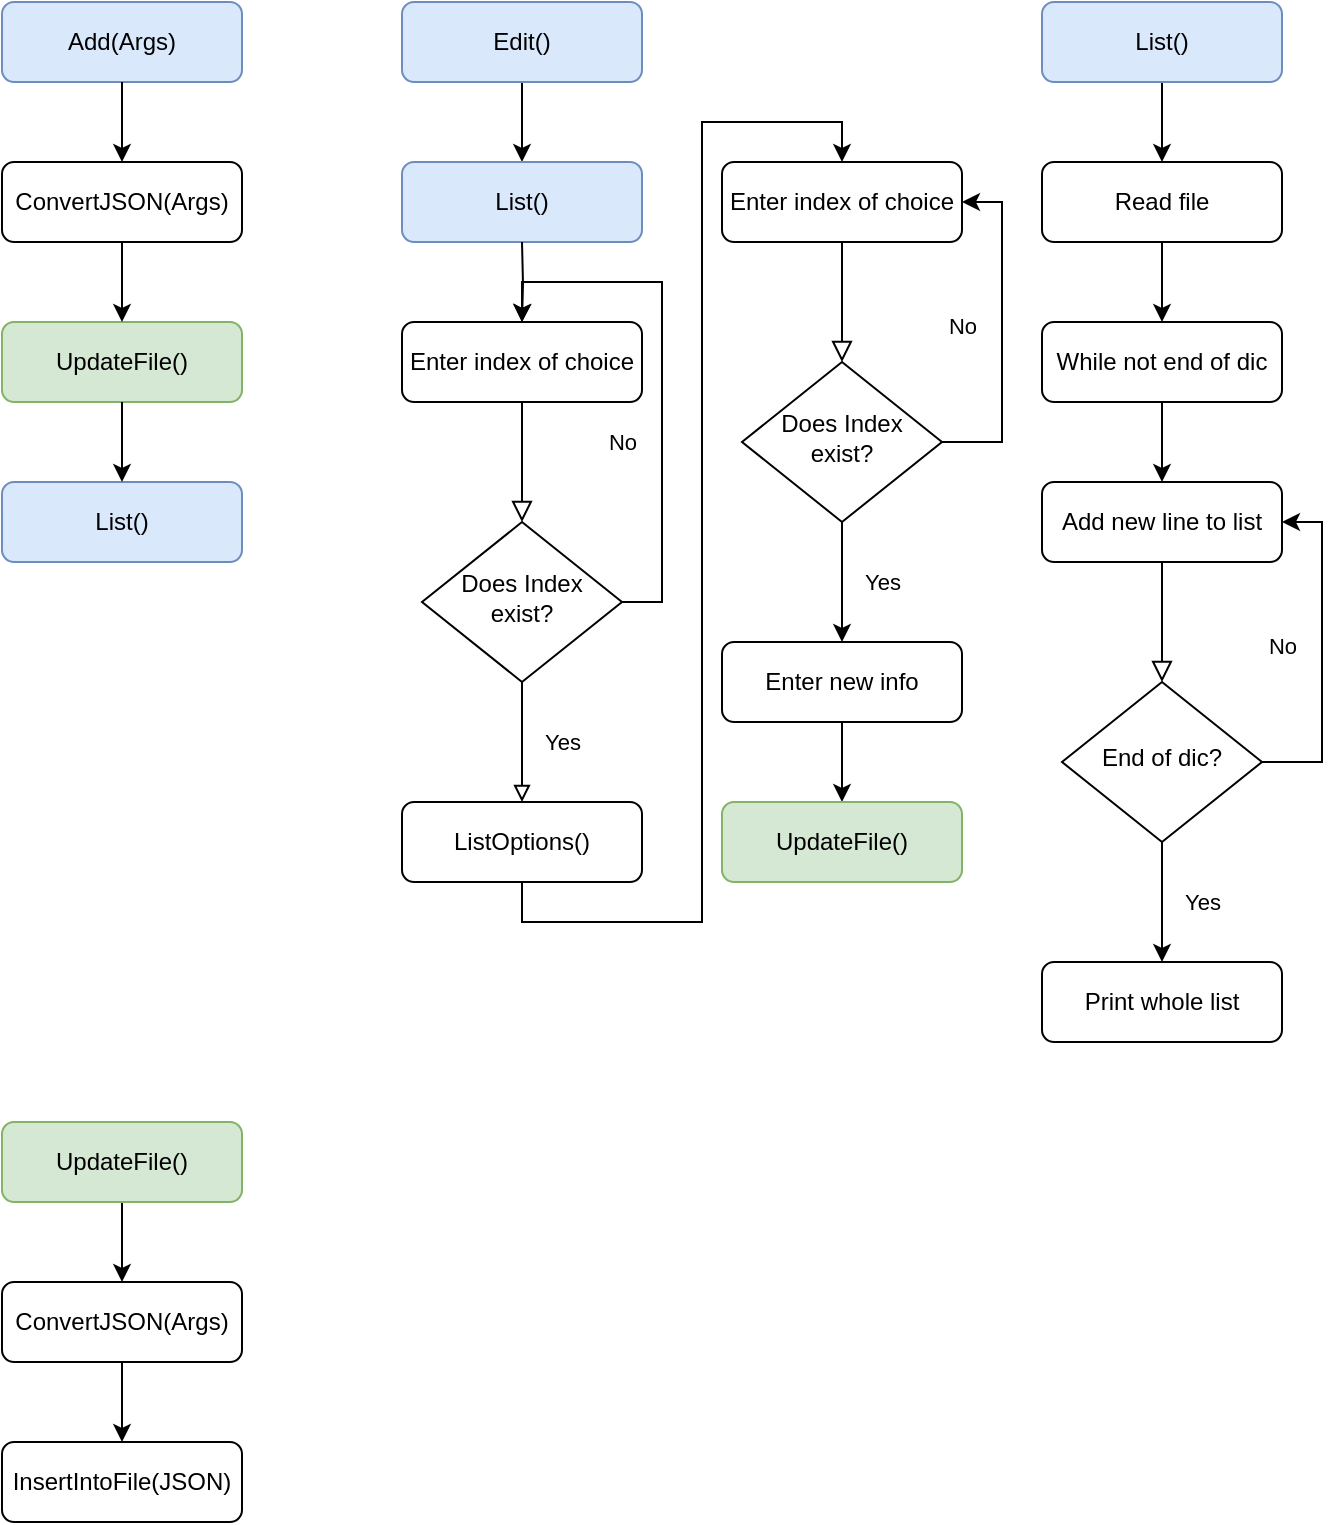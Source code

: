 <mxfile version="14.7.0" type="device"><diagram id="C5RBs43oDa-KdzZeNtuy" name="Page-1"><mxGraphModel dx="1422" dy="766" grid="1" gridSize="10" guides="1" tooltips="1" connect="1" arrows="1" fold="1" page="1" pageScale="1" pageWidth="2336" pageHeight="1654" math="0" shadow="0"><root><mxCell id="WIyWlLk6GJQsqaUBKTNV-0"/><mxCell id="WIyWlLk6GJQsqaUBKTNV-1" parent="WIyWlLk6GJQsqaUBKTNV-0"/><mxCell id="WIyWlLk6GJQsqaUBKTNV-3" value="Add(Args)" style="rounded=1;whiteSpace=wrap;html=1;fontSize=12;glass=0;strokeWidth=1;shadow=0;fillColor=#dae8fc;strokeColor=#6c8ebf;" parent="WIyWlLk6GJQsqaUBKTNV-1" vertex="1"><mxGeometry x="40" y="40" width="120" height="40" as="geometry"/></mxCell><mxCell id="WIyWlLk6GJQsqaUBKTNV-11" value="ConvertJSON(Args)" style="rounded=1;whiteSpace=wrap;html=1;fontSize=12;glass=0;strokeWidth=1;shadow=0;" parent="WIyWlLk6GJQsqaUBKTNV-1" vertex="1"><mxGeometry x="40" y="120" width="120" height="40" as="geometry"/></mxCell><mxCell id="5UNBftt_bfi8ethQb_bW-0" value="" style="rounded=0;html=1;jettySize=auto;orthogonalLoop=1;fontSize=11;endArrow=classic;endFill=1;endSize=6;strokeWidth=1;shadow=0;labelBackgroundColor=none;edgeStyle=orthogonalEdgeStyle;entryX=0.5;entryY=0;entryDx=0;entryDy=0;" edge="1" parent="WIyWlLk6GJQsqaUBKTNV-1" source="5UNBftt_bfi8ethQb_bW-1" target="5UNBftt_bfi8ethQb_bW-16"><mxGeometry relative="1" as="geometry"/></mxCell><mxCell id="5UNBftt_bfi8ethQb_bW-1" value="Edit()" style="rounded=1;whiteSpace=wrap;html=1;fontSize=12;glass=0;strokeWidth=1;shadow=0;fillColor=#dae8fc;strokeColor=#6c8ebf;" vertex="1" parent="WIyWlLk6GJQsqaUBKTNV-1"><mxGeometry x="240" y="40" width="120" height="40" as="geometry"/></mxCell><mxCell id="5UNBftt_bfi8ethQb_bW-2" value="Yes" style="rounded=0;html=1;jettySize=auto;orthogonalLoop=1;fontSize=11;endArrow=block;endFill=0;endSize=6;strokeWidth=1;shadow=0;labelBackgroundColor=none;edgeStyle=orthogonalEdgeStyle;" edge="1" parent="WIyWlLk6GJQsqaUBKTNV-1" source="5UNBftt_bfi8ethQb_bW-4"><mxGeometry y="20" relative="1" as="geometry"><mxPoint as="offset"/><mxPoint x="300.0" y="440" as="targetPoint"/></mxGeometry></mxCell><mxCell id="5UNBftt_bfi8ethQb_bW-4" value="Does Index exist?" style="rhombus;whiteSpace=wrap;html=1;shadow=0;fontFamily=Helvetica;fontSize=12;align=center;strokeWidth=1;spacing=6;spacingTop=-4;" vertex="1" parent="WIyWlLk6GJQsqaUBKTNV-1"><mxGeometry x="250" y="300" width="100" height="80" as="geometry"/></mxCell><mxCell id="5UNBftt_bfi8ethQb_bW-5" value="Enter index of choice" style="rounded=1;whiteSpace=wrap;html=1;fontSize=12;glass=0;strokeWidth=1;shadow=0;" vertex="1" parent="WIyWlLk6GJQsqaUBKTNV-1"><mxGeometry x="240" y="200" width="120" height="40" as="geometry"/></mxCell><mxCell id="5UNBftt_bfi8ethQb_bW-16" value="List()" style="rounded=1;whiteSpace=wrap;html=1;fontSize=12;glass=0;strokeWidth=1;shadow=0;fillColor=#dae8fc;strokeColor=#6c8ebf;" vertex="1" parent="WIyWlLk6GJQsqaUBKTNV-1"><mxGeometry x="240" y="120" width="120" height="40" as="geometry"/></mxCell><mxCell id="5UNBftt_bfi8ethQb_bW-18" value="" style="rounded=0;html=1;jettySize=auto;orthogonalLoop=1;fontSize=11;endArrow=classic;endFill=1;endSize=6;strokeWidth=1;shadow=0;labelBackgroundColor=none;edgeStyle=orthogonalEdgeStyle;entryX=0.5;entryY=0;entryDx=0;entryDy=0;" edge="1" parent="WIyWlLk6GJQsqaUBKTNV-1" target="5UNBftt_bfi8ethQb_bW-5"><mxGeometry relative="1" as="geometry"><mxPoint x="300" y="160" as="sourcePoint"/><mxPoint x="310" y="130" as="targetPoint"/></mxGeometry></mxCell><mxCell id="5UNBftt_bfi8ethQb_bW-19" value="" style="rounded=0;html=1;jettySize=auto;orthogonalLoop=1;fontSize=11;endArrow=block;endFill=0;endSize=8;strokeWidth=1;shadow=0;labelBackgroundColor=none;edgeStyle=orthogonalEdgeStyle;entryX=0.5;entryY=0;entryDx=0;entryDy=0;exitX=0.5;exitY=1;exitDx=0;exitDy=0;" edge="1" parent="WIyWlLk6GJQsqaUBKTNV-1" source="5UNBftt_bfi8ethQb_bW-5" target="5UNBftt_bfi8ethQb_bW-4"><mxGeometry relative="1" as="geometry"><mxPoint x="310" y="170" as="sourcePoint"/><mxPoint x="310" y="210" as="targetPoint"/></mxGeometry></mxCell><mxCell id="5UNBftt_bfi8ethQb_bW-20" value="No" style="rounded=0;html=1;jettySize=auto;orthogonalLoop=1;fontSize=11;endArrow=classic;endFill=1;endSize=6;strokeWidth=1;shadow=0;labelBackgroundColor=none;edgeStyle=orthogonalEdgeStyle;exitX=1;exitY=0.5;exitDx=0;exitDy=0;entryX=0.5;entryY=0;entryDx=0;entryDy=0;" edge="1" parent="WIyWlLk6GJQsqaUBKTNV-1" source="5UNBftt_bfi8ethQb_bW-4" target="5UNBftt_bfi8ethQb_bW-5"><mxGeometry x="-0.259" y="20" relative="1" as="geometry"><mxPoint as="offset"/><mxPoint x="310.0" y="390" as="sourcePoint"/><mxPoint x="310.0" y="450" as="targetPoint"/><Array as="points"><mxPoint x="370" y="340"/><mxPoint x="370" y="180"/><mxPoint x="300" y="180"/></Array></mxGeometry></mxCell><mxCell id="5UNBftt_bfi8ethQb_bW-21" value="ListOptions()" style="rounded=1;whiteSpace=wrap;html=1;fontSize=12;glass=0;strokeWidth=1;shadow=0;" vertex="1" parent="WIyWlLk6GJQsqaUBKTNV-1"><mxGeometry x="240" y="440" width="120" height="40" as="geometry"/></mxCell><mxCell id="5UNBftt_bfi8ethQb_bW-22" value="Yes" style="rounded=0;html=1;jettySize=auto;orthogonalLoop=1;fontSize=11;endArrow=classic;endFill=1;endSize=6;strokeWidth=1;shadow=0;labelBackgroundColor=none;edgeStyle=orthogonalEdgeStyle;entryX=0.5;entryY=0;entryDx=0;entryDy=0;" edge="1" parent="WIyWlLk6GJQsqaUBKTNV-1" source="5UNBftt_bfi8ethQb_bW-23" target="5UNBftt_bfi8ethQb_bW-28"><mxGeometry y="20" relative="1" as="geometry"><mxPoint as="offset"/><mxPoint x="460" y="360" as="targetPoint"/></mxGeometry></mxCell><mxCell id="5UNBftt_bfi8ethQb_bW-23" value="Does Index exist?" style="rhombus;whiteSpace=wrap;html=1;shadow=0;fontFamily=Helvetica;fontSize=12;align=center;strokeWidth=1;spacing=6;spacingTop=-4;" vertex="1" parent="WIyWlLk6GJQsqaUBKTNV-1"><mxGeometry x="410" y="220" width="100" height="80" as="geometry"/></mxCell><mxCell id="5UNBftt_bfi8ethQb_bW-24" value="Enter index of choice" style="rounded=1;whiteSpace=wrap;html=1;fontSize=12;glass=0;strokeWidth=1;shadow=0;" vertex="1" parent="WIyWlLk6GJQsqaUBKTNV-1"><mxGeometry x="400" y="120" width="120" height="40" as="geometry"/></mxCell><mxCell id="5UNBftt_bfi8ethQb_bW-25" value="" style="rounded=0;html=1;jettySize=auto;orthogonalLoop=1;fontSize=11;endArrow=classic;endFill=1;endSize=6;strokeWidth=1;shadow=0;labelBackgroundColor=none;edgeStyle=orthogonalEdgeStyle;entryX=0.5;entryY=0;entryDx=0;entryDy=0;exitX=0.5;exitY=1;exitDx=0;exitDy=0;" edge="1" parent="WIyWlLk6GJQsqaUBKTNV-1" target="5UNBftt_bfi8ethQb_bW-24" source="5UNBftt_bfi8ethQb_bW-21"><mxGeometry relative="1" as="geometry"><mxPoint x="300" y="480" as="sourcePoint"/><mxPoint x="310" y="450" as="targetPoint"/><Array as="points"><mxPoint x="300" y="500"/><mxPoint x="390" y="500"/><mxPoint x="390" y="100"/><mxPoint x="460" y="100"/></Array></mxGeometry></mxCell><mxCell id="5UNBftt_bfi8ethQb_bW-26" value="" style="rounded=0;html=1;jettySize=auto;orthogonalLoop=1;fontSize=11;endArrow=block;endFill=0;endSize=8;strokeWidth=1;shadow=0;labelBackgroundColor=none;edgeStyle=orthogonalEdgeStyle;entryX=0.5;entryY=0;entryDx=0;entryDy=0;exitX=0.5;exitY=1;exitDx=0;exitDy=0;" edge="1" parent="WIyWlLk6GJQsqaUBKTNV-1" source="5UNBftt_bfi8ethQb_bW-24" target="5UNBftt_bfi8ethQb_bW-23"><mxGeometry relative="1" as="geometry"><mxPoint x="470" y="90" as="sourcePoint"/><mxPoint x="470" y="130" as="targetPoint"/></mxGeometry></mxCell><mxCell id="5UNBftt_bfi8ethQb_bW-27" value="No" style="rounded=0;html=1;jettySize=auto;orthogonalLoop=1;fontSize=11;endArrow=classic;endFill=1;endSize=6;strokeWidth=1;shadow=0;labelBackgroundColor=none;edgeStyle=orthogonalEdgeStyle;exitX=1;exitY=0.5;exitDx=0;exitDy=0;entryX=1;entryY=0.5;entryDx=0;entryDy=0;" edge="1" parent="WIyWlLk6GJQsqaUBKTNV-1" source="5UNBftt_bfi8ethQb_bW-23" target="5UNBftt_bfi8ethQb_bW-24"><mxGeometry x="0.044" y="20" relative="1" as="geometry"><mxPoint as="offset"/><mxPoint x="470.0" y="310" as="sourcePoint"/><mxPoint x="470.0" y="370" as="targetPoint"/><Array as="points"><mxPoint x="540" y="260"/><mxPoint x="540" y="140"/></Array></mxGeometry></mxCell><mxCell id="5UNBftt_bfi8ethQb_bW-28" value="Enter new info" style="rounded=1;whiteSpace=wrap;html=1;fontSize=12;glass=0;strokeWidth=1;shadow=0;" vertex="1" parent="WIyWlLk6GJQsqaUBKTNV-1"><mxGeometry x="400" y="360" width="120" height="40" as="geometry"/></mxCell><mxCell id="5UNBftt_bfi8ethQb_bW-35" value="" style="rounded=0;html=1;jettySize=auto;orthogonalLoop=1;fontSize=11;endArrow=classic;endFill=1;endSize=6;strokeWidth=1;shadow=0;labelBackgroundColor=none;edgeStyle=orthogonalEdgeStyle;entryX=0.5;entryY=0;entryDx=0;entryDy=0;exitX=0.5;exitY=1;exitDx=0;exitDy=0;" edge="1" parent="WIyWlLk6GJQsqaUBKTNV-1" source="5UNBftt_bfi8ethQb_bW-28" target="5UNBftt_bfi8ethQb_bW-54"><mxGeometry relative="1" as="geometry"><mxPoint x="470" y="90" as="sourcePoint"/><mxPoint x="460" y="440" as="targetPoint"/></mxGeometry></mxCell><mxCell id="5UNBftt_bfi8ethQb_bW-38" value="" style="edgeStyle=orthogonalEdgeStyle;rounded=0;orthogonalLoop=1;jettySize=auto;html=1;" edge="1" parent="WIyWlLk6GJQsqaUBKTNV-1" source="5UNBftt_bfi8ethQb_bW-36" target="5UNBftt_bfi8ethQb_bW-37"><mxGeometry relative="1" as="geometry"/></mxCell><mxCell id="5UNBftt_bfi8ethQb_bW-36" value="UpdateFile()" style="rounded=1;whiteSpace=wrap;html=1;fontSize=12;glass=0;strokeWidth=1;shadow=0;fillColor=#d5e8d4;strokeColor=#82b366;" vertex="1" parent="WIyWlLk6GJQsqaUBKTNV-1"><mxGeometry x="40" y="600" width="120" height="40" as="geometry"/></mxCell><mxCell id="5UNBftt_bfi8ethQb_bW-51" value="" style="edgeStyle=orthogonalEdgeStyle;rounded=0;orthogonalLoop=1;jettySize=auto;html=1;entryX=0.5;entryY=0;entryDx=0;entryDy=0;" edge="1" parent="WIyWlLk6GJQsqaUBKTNV-1" source="5UNBftt_bfi8ethQb_bW-37" target="5UNBftt_bfi8ethQb_bW-50"><mxGeometry relative="1" as="geometry"/></mxCell><mxCell id="5UNBftt_bfi8ethQb_bW-37" value="ConvertJSON(Args)" style="whiteSpace=wrap;html=1;rounded=1;shadow=0;strokeWidth=1;glass=0;" vertex="1" parent="WIyWlLk6GJQsqaUBKTNV-1"><mxGeometry x="40" y="680" width="120" height="40" as="geometry"/></mxCell><mxCell id="5UNBftt_bfi8ethQb_bW-39" value="UpdateFile()" style="rounded=1;whiteSpace=wrap;html=1;fontSize=12;glass=0;strokeWidth=1;shadow=0;fillColor=#d5e8d4;strokeColor=#82b366;" vertex="1" parent="WIyWlLk6GJQsqaUBKTNV-1"><mxGeometry x="40" y="200" width="120" height="40" as="geometry"/></mxCell><mxCell id="5UNBftt_bfi8ethQb_bW-42" value="" style="edgeStyle=orthogonalEdgeStyle;rounded=0;orthogonalLoop=1;jettySize=auto;html=1;exitX=0.5;exitY=1;exitDx=0;exitDy=0;" edge="1" parent="WIyWlLk6GJQsqaUBKTNV-1" source="WIyWlLk6GJQsqaUBKTNV-3"><mxGeometry relative="1" as="geometry"><mxPoint x="99.58" y="80" as="sourcePoint"/><mxPoint x="100" y="120" as="targetPoint"/></mxGeometry></mxCell><mxCell id="5UNBftt_bfi8ethQb_bW-43" value="" style="edgeStyle=orthogonalEdgeStyle;rounded=0;orthogonalLoop=1;jettySize=auto;html=1;exitX=0.5;exitY=1;exitDx=0;exitDy=0;entryX=0.5;entryY=0;entryDx=0;entryDy=0;" edge="1" parent="WIyWlLk6GJQsqaUBKTNV-1" source="WIyWlLk6GJQsqaUBKTNV-11" target="5UNBftt_bfi8ethQb_bW-39"><mxGeometry relative="1" as="geometry"><mxPoint x="110" y="90" as="sourcePoint"/><mxPoint x="110" y="130" as="targetPoint"/></mxGeometry></mxCell><mxCell id="5UNBftt_bfi8ethQb_bW-50" value="InsertIntoFile(JSON)" style="whiteSpace=wrap;html=1;rounded=1;shadow=0;strokeWidth=1;glass=0;" vertex="1" parent="WIyWlLk6GJQsqaUBKTNV-1"><mxGeometry x="40" y="760" width="120" height="40" as="geometry"/></mxCell><mxCell id="5UNBftt_bfi8ethQb_bW-52" value="List()" style="rounded=1;whiteSpace=wrap;html=1;fontSize=12;glass=0;strokeWidth=1;shadow=0;fillColor=#dae8fc;strokeColor=#6c8ebf;" vertex="1" parent="WIyWlLk6GJQsqaUBKTNV-1"><mxGeometry x="40" y="280" width="120" height="40" as="geometry"/></mxCell><mxCell id="5UNBftt_bfi8ethQb_bW-53" value="" style="edgeStyle=orthogonalEdgeStyle;rounded=0;orthogonalLoop=1;jettySize=auto;html=1;exitX=0.5;exitY=1;exitDx=0;exitDy=0;entryX=0.5;entryY=0;entryDx=0;entryDy=0;" edge="1" parent="WIyWlLk6GJQsqaUBKTNV-1" source="5UNBftt_bfi8ethQb_bW-39" target="5UNBftt_bfi8ethQb_bW-52"><mxGeometry relative="1" as="geometry"><mxPoint x="110" y="170" as="sourcePoint"/><mxPoint x="110" y="210" as="targetPoint"/></mxGeometry></mxCell><mxCell id="5UNBftt_bfi8ethQb_bW-54" value="UpdateFile()" style="rounded=1;whiteSpace=wrap;html=1;fontSize=12;glass=0;strokeWidth=1;shadow=0;fillColor=#d5e8d4;strokeColor=#82b366;" vertex="1" parent="WIyWlLk6GJQsqaUBKTNV-1"><mxGeometry x="400" y="440" width="120" height="40" as="geometry"/></mxCell><mxCell id="5UNBftt_bfi8ethQb_bW-57" value="" style="edgeStyle=orthogonalEdgeStyle;rounded=0;orthogonalLoop=1;jettySize=auto;html=1;endArrow=classic;endFill=1;endSize=6;strokeColor=#000000;" edge="1" parent="WIyWlLk6GJQsqaUBKTNV-1" source="5UNBftt_bfi8ethQb_bW-55" target="5UNBftt_bfi8ethQb_bW-56"><mxGeometry relative="1" as="geometry"/></mxCell><mxCell id="5UNBftt_bfi8ethQb_bW-55" value="List()" style="rounded=1;whiteSpace=wrap;html=1;fontSize=12;glass=0;strokeWidth=1;shadow=0;fillColor=#dae8fc;strokeColor=#6c8ebf;" vertex="1" parent="WIyWlLk6GJQsqaUBKTNV-1"><mxGeometry x="560" y="40" width="120" height="40" as="geometry"/></mxCell><mxCell id="5UNBftt_bfi8ethQb_bW-59" value="" style="edgeStyle=orthogonalEdgeStyle;rounded=0;orthogonalLoop=1;jettySize=auto;html=1;endArrow=classic;endFill=1;endSize=6;strokeColor=#000000;" edge="1" parent="WIyWlLk6GJQsqaUBKTNV-1" source="5UNBftt_bfi8ethQb_bW-56" target="5UNBftt_bfi8ethQb_bW-58"><mxGeometry relative="1" as="geometry"/></mxCell><mxCell id="5UNBftt_bfi8ethQb_bW-56" value="Read file" style="rounded=1;whiteSpace=wrap;html=1;fontSize=12;glass=0;strokeWidth=1;shadow=0;" vertex="1" parent="WIyWlLk6GJQsqaUBKTNV-1"><mxGeometry x="560" y="120" width="120" height="40" as="geometry"/></mxCell><mxCell id="5UNBftt_bfi8ethQb_bW-58" value="While not end of dic" style="rounded=1;whiteSpace=wrap;html=1;fontSize=12;glass=0;strokeWidth=1;shadow=0;" vertex="1" parent="WIyWlLk6GJQsqaUBKTNV-1"><mxGeometry x="560" y="200" width="120" height="40" as="geometry"/></mxCell><mxCell id="5UNBftt_bfi8ethQb_bW-60" value="End of dic?" style="rhombus;whiteSpace=wrap;html=1;shadow=0;fontFamily=Helvetica;fontSize=12;align=center;strokeWidth=1;spacing=6;spacingTop=-4;" vertex="1" parent="WIyWlLk6GJQsqaUBKTNV-1"><mxGeometry x="570" y="380" width="100" height="80" as="geometry"/></mxCell><mxCell id="5UNBftt_bfi8ethQb_bW-61" value="" style="rounded=0;html=1;jettySize=auto;orthogonalLoop=1;fontSize=11;endArrow=block;endFill=0;endSize=8;strokeWidth=1;shadow=0;labelBackgroundColor=none;edgeStyle=orthogonalEdgeStyle;entryX=0.5;entryY=0;entryDx=0;entryDy=0;exitX=0.5;exitY=1;exitDx=0;exitDy=0;" edge="1" parent="WIyWlLk6GJQsqaUBKTNV-1" target="5UNBftt_bfi8ethQb_bW-60" source="5UNBftt_bfi8ethQb_bW-62"><mxGeometry relative="1" as="geometry"><mxPoint x="620" y="240" as="sourcePoint"/><mxPoint x="630" y="210" as="targetPoint"/></mxGeometry></mxCell><mxCell id="5UNBftt_bfi8ethQb_bW-62" value="Add new line to list" style="rounded=1;whiteSpace=wrap;html=1;fontSize=12;glass=0;strokeWidth=1;shadow=0;" vertex="1" parent="WIyWlLk6GJQsqaUBKTNV-1"><mxGeometry x="560" y="280" width="120" height="40" as="geometry"/></mxCell><mxCell id="5UNBftt_bfi8ethQb_bW-63" value="" style="edgeStyle=orthogonalEdgeStyle;rounded=0;orthogonalLoop=1;jettySize=auto;html=1;endArrow=classic;endFill=1;endSize=6;strokeColor=#000000;exitX=0.5;exitY=1;exitDx=0;exitDy=0;entryX=0.5;entryY=0;entryDx=0;entryDy=0;" edge="1" parent="WIyWlLk6GJQsqaUBKTNV-1" source="5UNBftt_bfi8ethQb_bW-58" target="5UNBftt_bfi8ethQb_bW-62"><mxGeometry relative="1" as="geometry"><mxPoint x="630" y="170" as="sourcePoint"/><mxPoint x="630" y="210" as="targetPoint"/></mxGeometry></mxCell><mxCell id="5UNBftt_bfi8ethQb_bW-64" value="No" style="rounded=0;html=1;jettySize=auto;orthogonalLoop=1;fontSize=11;endArrow=classic;endFill=1;endSize=6;strokeWidth=1;shadow=0;labelBackgroundColor=none;edgeStyle=orthogonalEdgeStyle;exitX=1;exitY=0.5;exitDx=0;exitDy=0;entryX=1;entryY=0.5;entryDx=0;entryDy=0;" edge="1" parent="WIyWlLk6GJQsqaUBKTNV-1" source="5UNBftt_bfi8ethQb_bW-60" target="5UNBftt_bfi8ethQb_bW-62"><mxGeometry x="0.044" y="20" relative="1" as="geometry"><mxPoint as="offset"/><mxPoint x="730" y="440" as="sourcePoint"/><mxPoint x="740" y="320" as="targetPoint"/><Array as="points"><mxPoint x="700" y="420"/><mxPoint x="700" y="300"/></Array></mxGeometry></mxCell><mxCell id="5UNBftt_bfi8ethQb_bW-65" value="Yes" style="rounded=0;html=1;jettySize=auto;orthogonalLoop=1;fontSize=11;endArrow=classic;endFill=1;endSize=6;strokeWidth=1;shadow=0;labelBackgroundColor=none;edgeStyle=orthogonalEdgeStyle;entryX=0.5;entryY=0;entryDx=0;entryDy=0;exitX=0.5;exitY=1;exitDx=0;exitDy=0;" edge="1" parent="WIyWlLk6GJQsqaUBKTNV-1" target="5UNBftt_bfi8ethQb_bW-66" source="5UNBftt_bfi8ethQb_bW-60"><mxGeometry y="20" relative="1" as="geometry"><mxPoint as="offset"/><mxPoint x="620" y="520" as="targetPoint"/><mxPoint x="620" y="460" as="sourcePoint"/></mxGeometry></mxCell><mxCell id="5UNBftt_bfi8ethQb_bW-66" value="Print whole list" style="rounded=1;whiteSpace=wrap;html=1;fontSize=12;glass=0;strokeWidth=1;shadow=0;" vertex="1" parent="WIyWlLk6GJQsqaUBKTNV-1"><mxGeometry x="560" y="520" width="120" height="40" as="geometry"/></mxCell></root></mxGraphModel></diagram></mxfile>